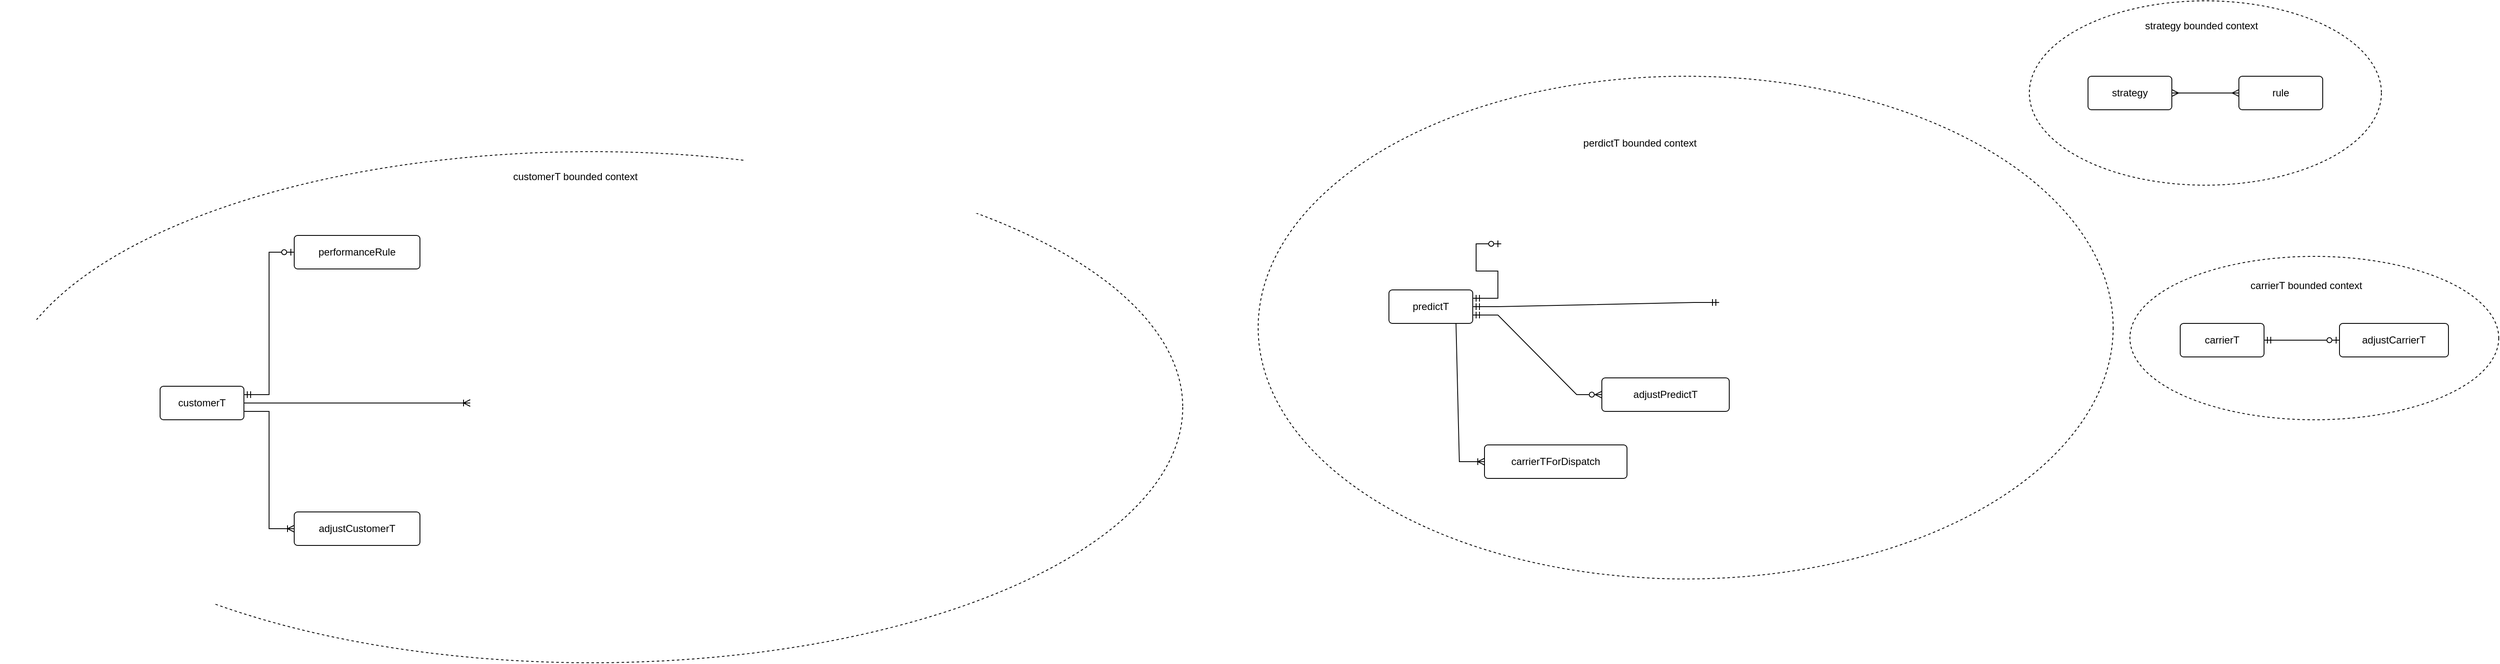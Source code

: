<mxfile version="22.1.7" type="github">
  <diagram name="第 1 页" id="Sy9umP3xg3mDAJ2cGHKU">
    <mxGraphModel dx="1949" dy="1727" grid="1" gridSize="10" guides="1" tooltips="1" connect="1" arrows="1" fold="1" page="1" pageScale="1" pageWidth="827" pageHeight="1169" math="0" shadow="0">
      <root>
        <mxCell id="0" />
        <mxCell id="1" parent="0" />
        <mxCell id="5gtfUiYYgIrYR47HqZrA-49" value="" style="ellipse;whiteSpace=wrap;html=1;align=center;dashed=1;" vertex="1" parent="1">
          <mxGeometry x="2330" y="-15" width="440" height="195" as="geometry" />
        </mxCell>
        <mxCell id="5gtfUiYYgIrYR47HqZrA-47" value="" style="ellipse;whiteSpace=wrap;html=1;align=center;dashed=1;" vertex="1" parent="1">
          <mxGeometry x="2210" y="-320" width="420" height="220" as="geometry" />
        </mxCell>
        <mxCell id="5gtfUiYYgIrYR47HqZrA-16" value="" style="ellipse;whiteSpace=wrap;html=1;align=center;dashed=1;" vertex="1" parent="1">
          <mxGeometry x="-210" y="-140" width="1410" height="610" as="geometry" />
        </mxCell>
        <mxCell id="5gtfUiYYgIrYR47HqZrA-20" value="" style="ellipse;whiteSpace=wrap;html=1;align=center;dashed=1;" vertex="1" parent="1">
          <mxGeometry x="1290" y="-230" width="1020" height="600" as="geometry" />
        </mxCell>
        <mxCell id="5gtfUiYYgIrYR47HqZrA-2" value="customerT" style="rounded=1;arcSize=10;whiteSpace=wrap;html=1;align=center;" vertex="1" parent="1">
          <mxGeometry x="-20" y="140" width="100" height="40" as="geometry" />
        </mxCell>
        <mxCell id="5gtfUiYYgIrYR47HqZrA-3" value="predictT" style="rounded=1;arcSize=10;whiteSpace=wrap;html=1;align=center;" vertex="1" parent="1">
          <mxGeometry x="1446" y="25" width="100" height="40" as="geometry" />
        </mxCell>
        <mxCell id="5gtfUiYYgIrYR47HqZrA-5" value="carrierT" style="rounded=1;arcSize=10;whiteSpace=wrap;html=1;align=center;" vertex="1" parent="1">
          <mxGeometry x="2390" y="65" width="100" height="40" as="geometry" />
        </mxCell>
        <mxCell id="5gtfUiYYgIrYR47HqZrA-6" value="" style="edgeStyle=entityRelationEdgeStyle;fontSize=12;html=1;endArrow=ERmandOne;startArrow=ERmandOne;rounded=0;exitX=1;exitY=0.5;exitDx=0;exitDy=0;" edge="1" parent="1" source="5gtfUiYYgIrYR47HqZrA-3">
          <mxGeometry width="100" height="100" relative="1" as="geometry">
            <mxPoint x="1696" y="55" as="sourcePoint" />
            <mxPoint x="1840" y="40" as="targetPoint" />
          </mxGeometry>
        </mxCell>
        <mxCell id="5gtfUiYYgIrYR47HqZrA-7" value="" style="edgeStyle=entityRelationEdgeStyle;fontSize=12;html=1;endArrow=ERoneToMany;rounded=0;" edge="1" parent="1" source="5gtfUiYYgIrYR47HqZrA-2">
          <mxGeometry width="100" height="100" relative="1" as="geometry">
            <mxPoint x="10" y="50" as="sourcePoint" />
            <mxPoint x="350" y="160" as="targetPoint" />
          </mxGeometry>
        </mxCell>
        <mxCell id="5gtfUiYYgIrYR47HqZrA-9" value="" style="edgeStyle=entityRelationEdgeStyle;fontSize=12;html=1;endArrow=ERoneToMany;rounded=0;exitX=1;exitY=0.75;exitDx=0;exitDy=0;" edge="1" parent="1" source="5gtfUiYYgIrYR47HqZrA-2" target="5gtfUiYYgIrYR47HqZrA-12">
          <mxGeometry width="100" height="100" relative="1" as="geometry">
            <mxPoint y="210" as="sourcePoint" />
            <mxPoint x="50" y="300" as="targetPoint" />
            <Array as="points">
              <mxPoint x="30" y="290" />
              <mxPoint x="20" y="230" />
              <mxPoint x="60" y="290" />
              <mxPoint x="30" y="250" />
            </Array>
          </mxGeometry>
        </mxCell>
        <mxCell id="5gtfUiYYgIrYR47HqZrA-10" value="adjustCarrierT" style="rounded=1;arcSize=10;whiteSpace=wrap;html=1;align=center;" vertex="1" parent="1">
          <mxGeometry x="2580" y="65" width="130" height="40" as="geometry" />
        </mxCell>
        <mxCell id="5gtfUiYYgIrYR47HqZrA-12" value="adjustCustomerT" style="rounded=1;arcSize=10;whiteSpace=wrap;html=1;align=center;" vertex="1" parent="1">
          <mxGeometry x="140" y="290" width="150" height="40" as="geometry" />
        </mxCell>
        <mxCell id="5gtfUiYYgIrYR47HqZrA-13" value="adjustPredictT" style="rounded=1;arcSize=10;whiteSpace=wrap;html=1;align=center;" vertex="1" parent="1">
          <mxGeometry x="1700" y="130" width="152" height="40" as="geometry" />
        </mxCell>
        <mxCell id="5gtfUiYYgIrYR47HqZrA-14" value="" style="edgeStyle=entityRelationEdgeStyle;fontSize=12;html=1;endArrow=ERoneToMany;rounded=0;exitX=0.5;exitY=1;exitDx=0;exitDy=0;" edge="1" parent="1" source="5gtfUiYYgIrYR47HqZrA-3" target="5gtfUiYYgIrYR47HqZrA-32">
          <mxGeometry width="100" height="100" relative="1" as="geometry">
            <mxPoint x="1526" y="185" as="sourcePoint" />
            <mxPoint x="1626" y="85" as="targetPoint" />
          </mxGeometry>
        </mxCell>
        <mxCell id="5gtfUiYYgIrYR47HqZrA-17" value="customerT bounded context" style="text;html=1;align=center;verticalAlign=middle;resizable=0;points=[];autosize=1;strokeColor=none;fillColor=none;" vertex="1" parent="1">
          <mxGeometry x="350" y="-130" width="250" height="40" as="geometry" />
        </mxCell>
        <mxCell id="5gtfUiYYgIrYR47HqZrA-18" value="performanceRule" style="rounded=1;arcSize=10;whiteSpace=wrap;html=1;align=center;" vertex="1" parent="1">
          <mxGeometry x="140" y="-40" width="150" height="40" as="geometry" />
        </mxCell>
        <mxCell id="5gtfUiYYgIrYR47HqZrA-21" value="perdictT bounded context" style="text;html=1;align=center;verticalAlign=middle;resizable=0;points=[];autosize=1;strokeColor=none;fillColor=none;" vertex="1" parent="1">
          <mxGeometry x="1630" y="-170" width="230" height="40" as="geometry" />
        </mxCell>
        <mxCell id="5gtfUiYYgIrYR47HqZrA-26" value="strategy" style="rounded=1;arcSize=10;whiteSpace=wrap;html=1;align=center;" vertex="1" parent="1">
          <mxGeometry x="2280" y="-230" width="100" height="40" as="geometry" />
        </mxCell>
        <mxCell id="5gtfUiYYgIrYR47HqZrA-27" value="rule" style="rounded=1;arcSize=10;whiteSpace=wrap;html=1;align=center;" vertex="1" parent="1">
          <mxGeometry x="2460" y="-230" width="100" height="40" as="geometry" />
        </mxCell>
        <mxCell id="5gtfUiYYgIrYR47HqZrA-29" value="" style="edgeStyle=entityRelationEdgeStyle;fontSize=12;html=1;endArrow=ERmany;startArrow=ERmany;rounded=0;entryX=0;entryY=0.5;entryDx=0;entryDy=0;" edge="1" parent="1" source="5gtfUiYYgIrYR47HqZrA-26" target="5gtfUiYYgIrYR47HqZrA-27">
          <mxGeometry width="100" height="100" relative="1" as="geometry">
            <mxPoint x="2370" y="-220" as="sourcePoint" />
            <mxPoint x="2470" y="-320" as="targetPoint" />
          </mxGeometry>
        </mxCell>
        <mxCell id="5gtfUiYYgIrYR47HqZrA-32" value="carrierTForDispatch" style="rounded=1;arcSize=10;whiteSpace=wrap;html=1;align=center;" vertex="1" parent="1">
          <mxGeometry x="1560" y="210" width="170" height="40" as="geometry" />
        </mxCell>
        <mxCell id="5gtfUiYYgIrYR47HqZrA-34" value="" style="edgeStyle=entityRelationEdgeStyle;fontSize=12;html=1;endArrow=ERzeroToOne;startArrow=ERmandOne;rounded=0;exitX=1;exitY=0.25;exitDx=0;exitDy=0;" edge="1" parent="1" source="5gtfUiYYgIrYR47HqZrA-2" target="5gtfUiYYgIrYR47HqZrA-18">
          <mxGeometry width="100" height="100" relative="1" as="geometry">
            <mxPoint x="30" y="100" as="sourcePoint" />
            <mxPoint x="180" y="-20" as="targetPoint" />
          </mxGeometry>
        </mxCell>
        <mxCell id="5gtfUiYYgIrYR47HqZrA-35" value="" style="edgeStyle=entityRelationEdgeStyle;fontSize=12;html=1;endArrow=ERzeroToOne;startArrow=ERmandOne;rounded=0;exitX=1;exitY=0.25;exitDx=0;exitDy=0;" edge="1" parent="1" source="5gtfUiYYgIrYR47HqZrA-3">
          <mxGeometry width="100" height="100" relative="1" as="geometry">
            <mxPoint x="820" y="-220" as="sourcePoint" />
            <mxPoint x="1580" y="-30" as="targetPoint" />
          </mxGeometry>
        </mxCell>
        <mxCell id="5gtfUiYYgIrYR47HqZrA-39" value="" style="edgeStyle=entityRelationEdgeStyle;fontSize=12;html=1;endArrow=ERzeroToMany;startArrow=ERmandOne;rounded=0;exitX=1;exitY=0.75;exitDx=0;exitDy=0;" edge="1" parent="1" source="5gtfUiYYgIrYR47HqZrA-3" target="5gtfUiYYgIrYR47HqZrA-13">
          <mxGeometry width="100" height="100" relative="1" as="geometry">
            <mxPoint x="1530" y="190" as="sourcePoint" />
            <mxPoint x="1630" y="90" as="targetPoint" />
          </mxGeometry>
        </mxCell>
        <mxCell id="5gtfUiYYgIrYR47HqZrA-42" value="" style="edgeStyle=entityRelationEdgeStyle;fontSize=12;html=1;endArrow=ERzeroToOne;startArrow=ERmandOne;rounded=0;exitX=1;exitY=0.5;exitDx=0;exitDy=0;entryX=0;entryY=0.5;entryDx=0;entryDy=0;" edge="1" parent="1" source="5gtfUiYYgIrYR47HqZrA-5" target="5gtfUiYYgIrYR47HqZrA-10">
          <mxGeometry width="100" height="100" relative="1" as="geometry">
            <mxPoint x="2550" y="90" as="sourcePoint" />
            <mxPoint x="2650" y="-10" as="targetPoint" />
          </mxGeometry>
        </mxCell>
        <mxCell id="5gtfUiYYgIrYR47HqZrA-48" value="strategy bounded context" style="text;html=1;align=center;verticalAlign=middle;resizable=0;points=[];autosize=1;strokeColor=none;fillColor=none;" vertex="1" parent="1">
          <mxGeometry x="2300" y="-310" width="230" height="40" as="geometry" />
        </mxCell>
        <mxCell id="5gtfUiYYgIrYR47HqZrA-50" value="carrierT bounded context" style="text;html=1;align=center;verticalAlign=middle;resizable=0;points=[];autosize=1;strokeColor=none;fillColor=none;" vertex="1" parent="1">
          <mxGeometry x="2430" width="220" height="40" as="geometry" />
        </mxCell>
      </root>
    </mxGraphModel>
  </diagram>
</mxfile>
